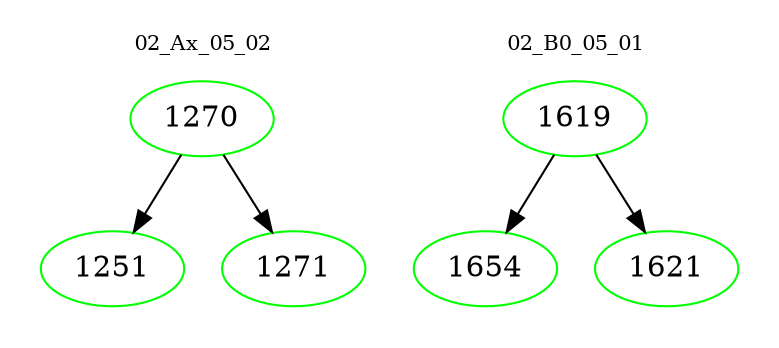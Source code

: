 digraph{
subgraph cluster_0 {
color = white
label = "02_Ax_05_02";
fontsize=10;
T0_1270 [label="1270", color="green"]
T0_1270 -> T0_1251 [color="black"]
T0_1251 [label="1251", color="green"]
T0_1270 -> T0_1271 [color="black"]
T0_1271 [label="1271", color="green"]
}
subgraph cluster_1 {
color = white
label = "02_B0_05_01";
fontsize=10;
T1_1619 [label="1619", color="green"]
T1_1619 -> T1_1654 [color="black"]
T1_1654 [label="1654", color="green"]
T1_1619 -> T1_1621 [color="black"]
T1_1621 [label="1621", color="green"]
}
}
